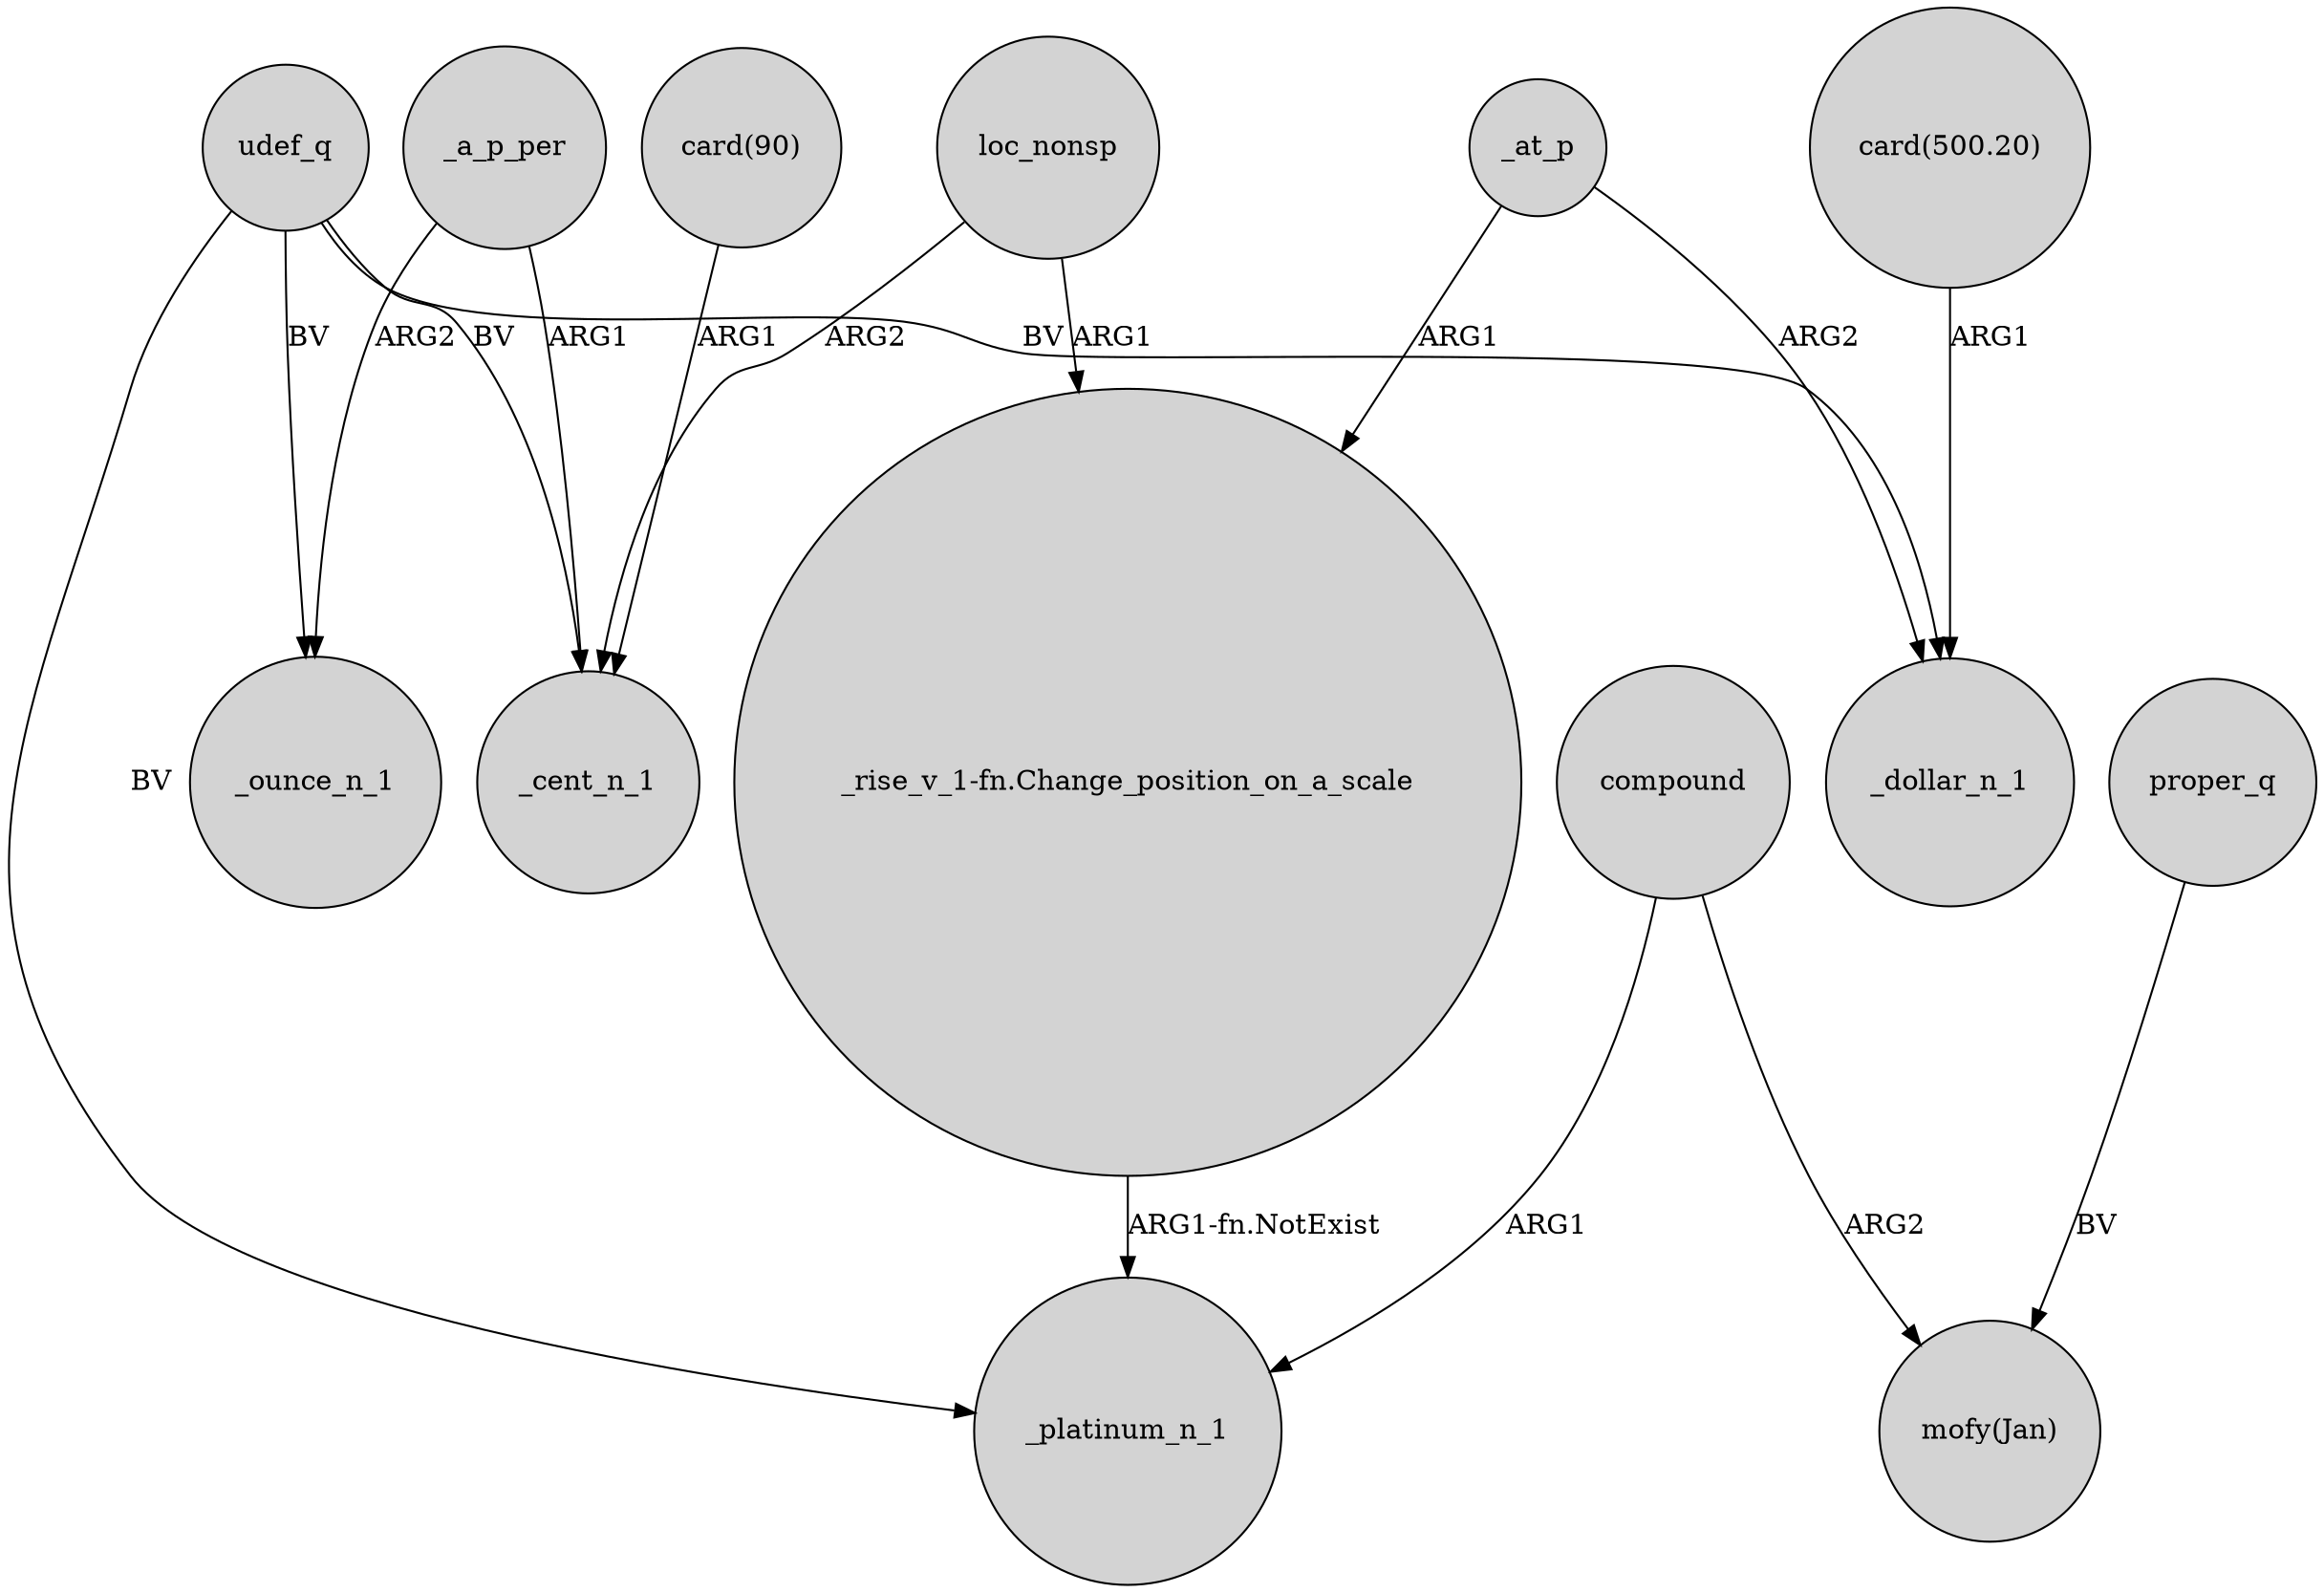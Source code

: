 digraph {
	node [shape=circle style=filled]
	compound -> _platinum_n_1 [label=ARG1]
	_a_p_per -> _ounce_n_1 [label=ARG2]
	loc_nonsp -> _cent_n_1 [label=ARG2]
	udef_q -> _ounce_n_1 [label=BV]
	"card(500.20)" -> _dollar_n_1 [label=ARG1]
	_at_p -> _dollar_n_1 [label=ARG2]
	"_rise_v_1-fn.Change_position_on_a_scale" -> _platinum_n_1 [label="ARG1-fn.NotExist"]
	"card(90)" -> _cent_n_1 [label=ARG1]
	udef_q -> _dollar_n_1 [label=BV]
	loc_nonsp -> "_rise_v_1-fn.Change_position_on_a_scale" [label=ARG1]
	proper_q -> "mofy(Jan)" [label=BV]
	udef_q -> _platinum_n_1 [label=BV]
	udef_q -> _cent_n_1 [label=BV]
	_a_p_per -> _cent_n_1 [label=ARG1]
	compound -> "mofy(Jan)" [label=ARG2]
	_at_p -> "_rise_v_1-fn.Change_position_on_a_scale" [label=ARG1]
}
